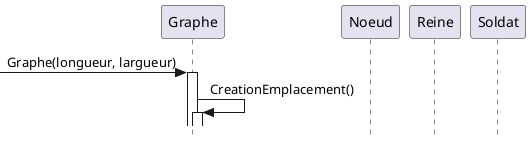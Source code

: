 @startuml
'https://plantuml.com/sequence-diagram

skinparam style strictuml
skinparam responseMessageBelowArrow true
hide footbox
'autonumber

participant "Graphe" as graphe
participant "Noeud" as noeud
participant "Reine" as reine
participant "Soldat" as soldat

-> graphe++:Graphe(longueur, largueur)
graphe -> graphe++ : CreationEmplacement()



@enduml